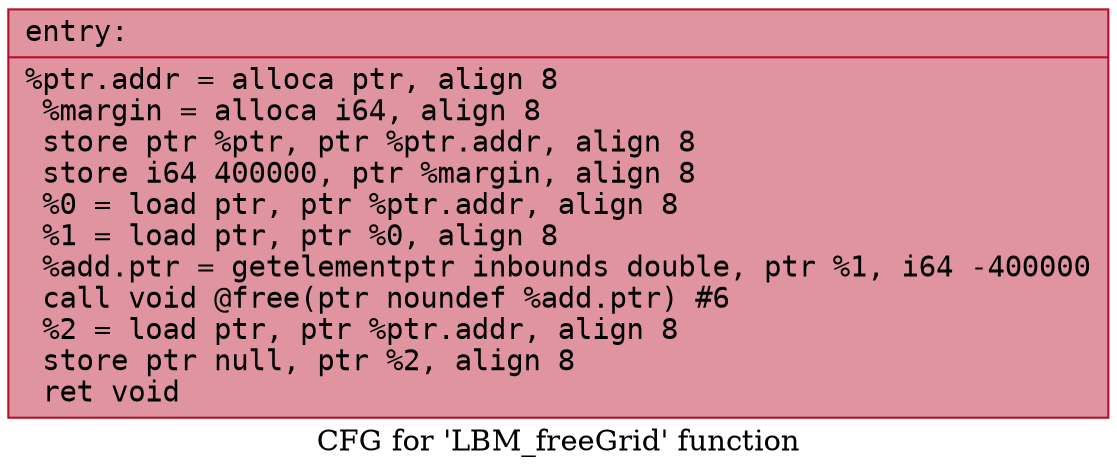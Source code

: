 digraph "CFG for 'LBM_freeGrid' function" {
	label="CFG for 'LBM_freeGrid' function";

	Node0x5598b3ccba10 [shape=record,color="#b70d28ff", style=filled, fillcolor="#b70d2870" fontname="Courier",label="{entry:\l|  %ptr.addr = alloca ptr, align 8\l  %margin = alloca i64, align 8\l  store ptr %ptr, ptr %ptr.addr, align 8\l  store i64 400000, ptr %margin, align 8\l  %0 = load ptr, ptr %ptr.addr, align 8\l  %1 = load ptr, ptr %0, align 8\l  %add.ptr = getelementptr inbounds double, ptr %1, i64 -400000\l  call void @free(ptr noundef %add.ptr) #6\l  %2 = load ptr, ptr %ptr.addr, align 8\l  store ptr null, ptr %2, align 8\l  ret void\l}"];
}
